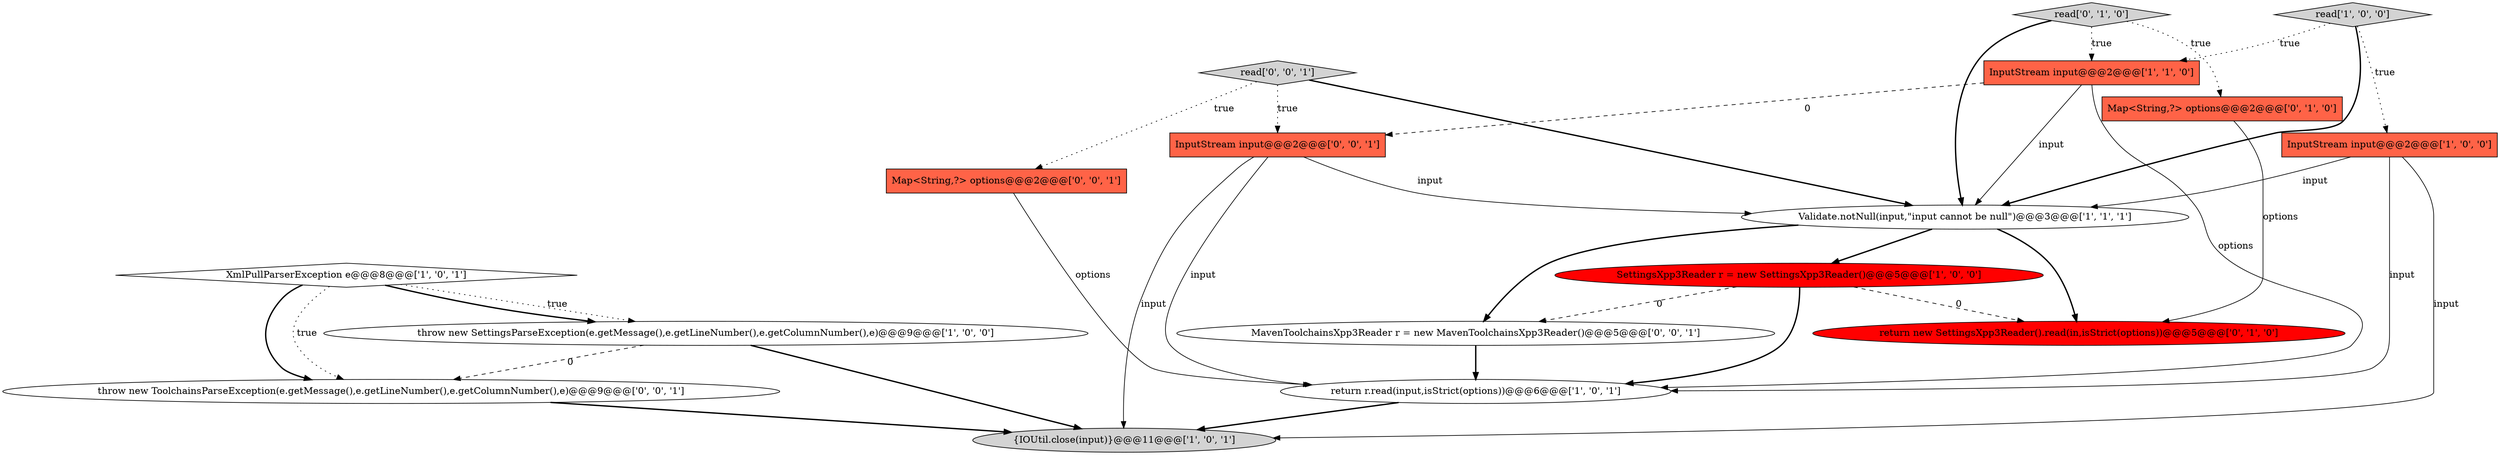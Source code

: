 digraph {
13 [style = filled, label = "throw new ToolchainsParseException(e.getMessage(),e.getLineNumber(),e.getColumnNumber(),e)@@@9@@@['0', '0', '1']", fillcolor = white, shape = ellipse image = "AAA0AAABBB3BBB"];
12 [style = filled, label = "read['0', '0', '1']", fillcolor = lightgray, shape = diamond image = "AAA0AAABBB3BBB"];
8 [style = filled, label = "InputStream input@@@2@@@['1', '1', '0']", fillcolor = tomato, shape = box image = "AAA0AAABBB1BBB"];
10 [style = filled, label = "read['0', '1', '0']", fillcolor = lightgray, shape = diamond image = "AAA0AAABBB2BBB"];
6 [style = filled, label = "SettingsXpp3Reader r = new SettingsXpp3Reader()@@@5@@@['1', '0', '0']", fillcolor = red, shape = ellipse image = "AAA1AAABBB1BBB"];
4 [style = filled, label = "read['1', '0', '0']", fillcolor = lightgray, shape = diamond image = "AAA0AAABBB1BBB"];
5 [style = filled, label = "{IOUtil.close(input)}@@@11@@@['1', '0', '1']", fillcolor = lightgray, shape = ellipse image = "AAA0AAABBB1BBB"];
3 [style = filled, label = "XmlPullParserException e@@@8@@@['1', '0', '1']", fillcolor = white, shape = diamond image = "AAA0AAABBB1BBB"];
7 [style = filled, label = "return r.read(input,isStrict(options))@@@6@@@['1', '0', '1']", fillcolor = white, shape = ellipse image = "AAA0AAABBB1BBB"];
9 [style = filled, label = "Map<String,?> options@@@2@@@['0', '1', '0']", fillcolor = tomato, shape = box image = "AAA0AAABBB2BBB"];
16 [style = filled, label = "InputStream input@@@2@@@['0', '0', '1']", fillcolor = tomato, shape = box image = "AAA0AAABBB3BBB"];
1 [style = filled, label = "throw new SettingsParseException(e.getMessage(),e.getLineNumber(),e.getColumnNumber(),e)@@@9@@@['1', '0', '0']", fillcolor = white, shape = ellipse image = "AAA0AAABBB1BBB"];
2 [style = filled, label = "Validate.notNull(input,\"input cannot be null\")@@@3@@@['1', '1', '1']", fillcolor = white, shape = ellipse image = "AAA0AAABBB1BBB"];
11 [style = filled, label = "return new SettingsXpp3Reader().read(in,isStrict(options))@@@5@@@['0', '1', '0']", fillcolor = red, shape = ellipse image = "AAA1AAABBB2BBB"];
14 [style = filled, label = "Map<String,?> options@@@2@@@['0', '0', '1']", fillcolor = tomato, shape = box image = "AAA0AAABBB3BBB"];
15 [style = filled, label = "MavenToolchainsXpp3Reader r = new MavenToolchainsXpp3Reader()@@@5@@@['0', '0', '1']", fillcolor = white, shape = ellipse image = "AAA0AAABBB3BBB"];
0 [style = filled, label = "InputStream input@@@2@@@['1', '0', '0']", fillcolor = tomato, shape = box image = "AAA0AAABBB1BBB"];
1->5 [style = bold, label=""];
10->8 [style = dotted, label="true"];
8->16 [style = dashed, label="0"];
15->7 [style = bold, label=""];
16->7 [style = solid, label="input"];
3->1 [style = bold, label=""];
2->6 [style = bold, label=""];
4->0 [style = dotted, label="true"];
9->11 [style = solid, label="options"];
6->11 [style = dashed, label="0"];
4->8 [style = dotted, label="true"];
4->2 [style = bold, label=""];
10->9 [style = dotted, label="true"];
0->2 [style = solid, label="input"];
16->5 [style = solid, label="input"];
14->7 [style = solid, label="options"];
1->13 [style = dashed, label="0"];
0->5 [style = solid, label="input"];
12->14 [style = dotted, label="true"];
12->2 [style = bold, label=""];
7->5 [style = bold, label=""];
12->16 [style = dotted, label="true"];
6->15 [style = dashed, label="0"];
8->7 [style = solid, label="options"];
2->15 [style = bold, label=""];
13->5 [style = bold, label=""];
3->13 [style = bold, label=""];
16->2 [style = solid, label="input"];
10->2 [style = bold, label=""];
0->7 [style = solid, label="input"];
6->7 [style = bold, label=""];
8->2 [style = solid, label="input"];
3->1 [style = dotted, label="true"];
2->11 [style = bold, label=""];
3->13 [style = dotted, label="true"];
}
